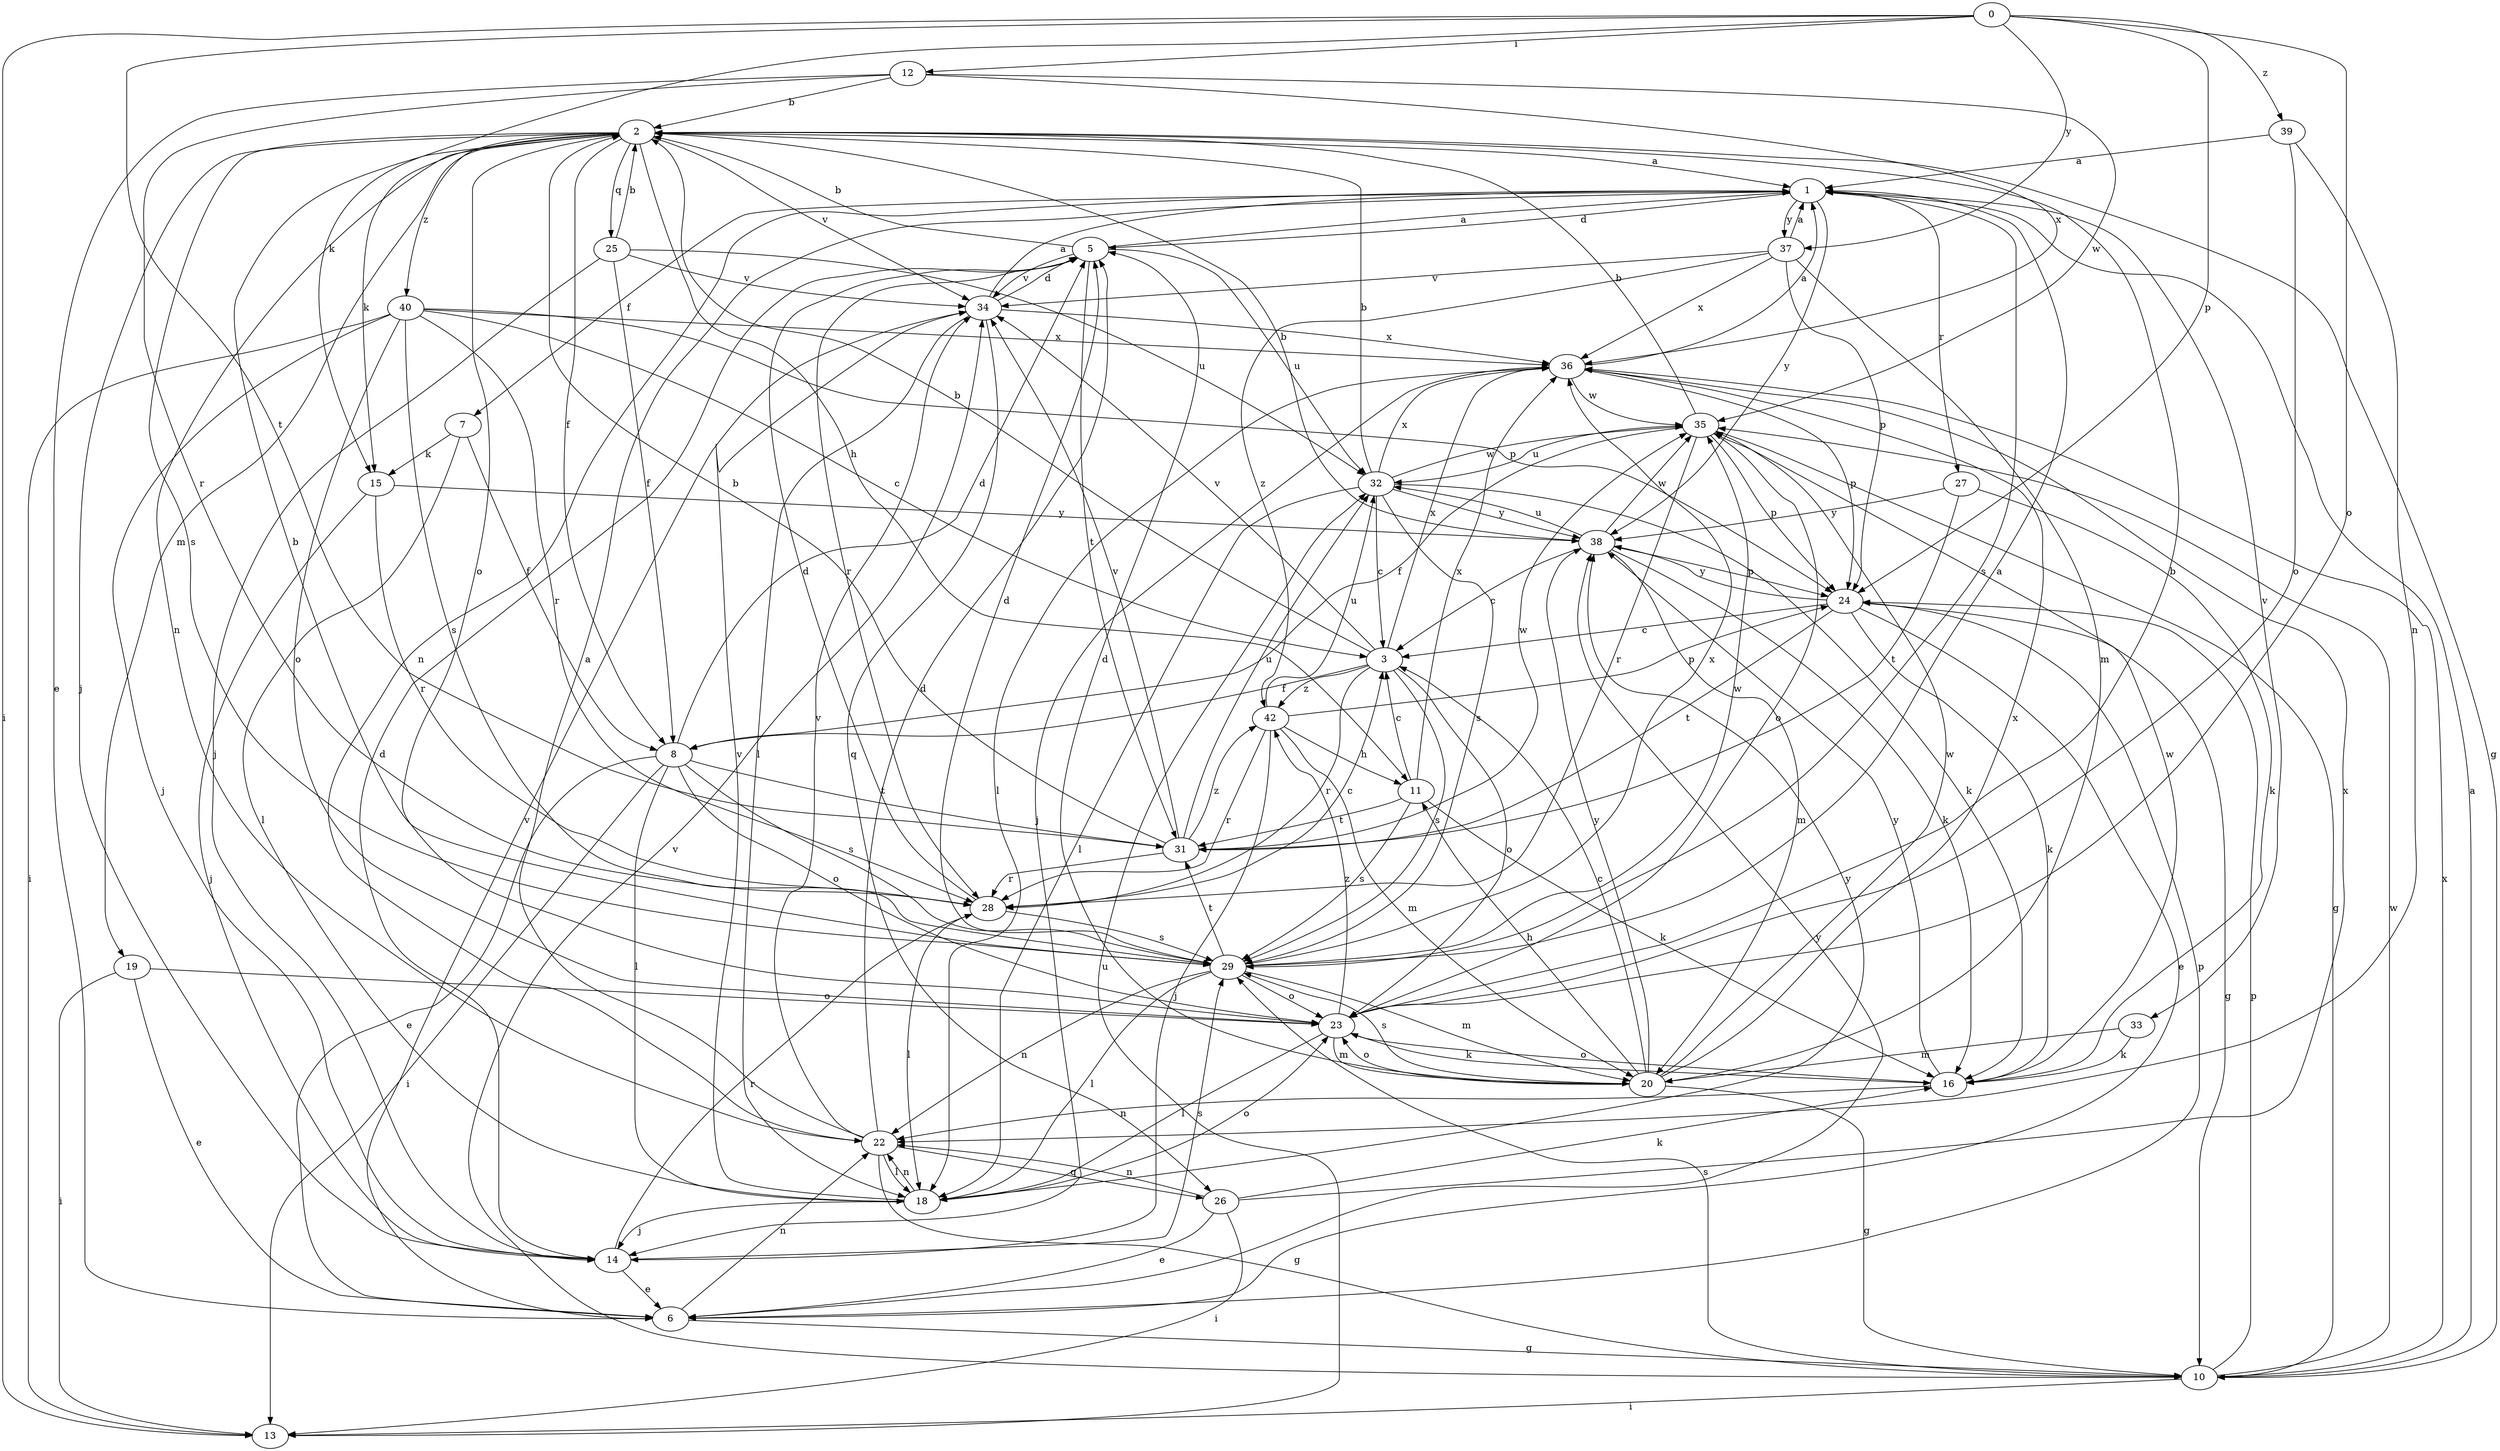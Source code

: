 strict digraph  {
0;
1;
2;
3;
5;
6;
7;
8;
10;
11;
12;
13;
14;
15;
16;
18;
19;
20;
22;
23;
24;
25;
26;
27;
28;
29;
31;
32;
33;
34;
35;
36;
37;
38;
39;
40;
42;
0 -> 12  [label=i];
0 -> 13  [label=i];
0 -> 15  [label=k];
0 -> 23  [label=o];
0 -> 24  [label=p];
0 -> 31  [label=t];
0 -> 37  [label=y];
0 -> 39  [label=z];
1 -> 5  [label=d];
1 -> 7  [label=f];
1 -> 22  [label=n];
1 -> 27  [label=r];
1 -> 29  [label=s];
1 -> 33  [label=v];
1 -> 37  [label=y];
1 -> 38  [label=y];
2 -> 1  [label=a];
2 -> 8  [label=f];
2 -> 10  [label=g];
2 -> 11  [label=h];
2 -> 14  [label=j];
2 -> 15  [label=k];
2 -> 19  [label=m];
2 -> 22  [label=n];
2 -> 23  [label=o];
2 -> 25  [label=q];
2 -> 29  [label=s];
2 -> 34  [label=v];
2 -> 40  [label=z];
3 -> 2  [label=b];
3 -> 8  [label=f];
3 -> 23  [label=o];
3 -> 28  [label=r];
3 -> 29  [label=s];
3 -> 34  [label=v];
3 -> 36  [label=x];
3 -> 42  [label=z];
5 -> 1  [label=a];
5 -> 2  [label=b];
5 -> 28  [label=r];
5 -> 31  [label=t];
5 -> 32  [label=u];
5 -> 34  [label=v];
6 -> 10  [label=g];
6 -> 22  [label=n];
6 -> 24  [label=p];
6 -> 34  [label=v];
6 -> 38  [label=y];
7 -> 8  [label=f];
7 -> 15  [label=k];
7 -> 18  [label=l];
8 -> 5  [label=d];
8 -> 6  [label=e];
8 -> 13  [label=i];
8 -> 18  [label=l];
8 -> 23  [label=o];
8 -> 29  [label=s];
8 -> 31  [label=t];
10 -> 1  [label=a];
10 -> 13  [label=i];
10 -> 24  [label=p];
10 -> 29  [label=s];
10 -> 34  [label=v];
10 -> 35  [label=w];
10 -> 36  [label=x];
11 -> 3  [label=c];
11 -> 16  [label=k];
11 -> 29  [label=s];
11 -> 31  [label=t];
11 -> 36  [label=x];
12 -> 2  [label=b];
12 -> 6  [label=e];
12 -> 28  [label=r];
12 -> 35  [label=w];
12 -> 36  [label=x];
13 -> 32  [label=u];
14 -> 5  [label=d];
14 -> 6  [label=e];
14 -> 28  [label=r];
14 -> 29  [label=s];
15 -> 14  [label=j];
15 -> 28  [label=r];
15 -> 38  [label=y];
16 -> 22  [label=n];
16 -> 23  [label=o];
16 -> 35  [label=w];
16 -> 38  [label=y];
18 -> 14  [label=j];
18 -> 22  [label=n];
18 -> 23  [label=o];
18 -> 34  [label=v];
18 -> 38  [label=y];
19 -> 6  [label=e];
19 -> 13  [label=i];
19 -> 23  [label=o];
20 -> 3  [label=c];
20 -> 5  [label=d];
20 -> 10  [label=g];
20 -> 11  [label=h];
20 -> 23  [label=o];
20 -> 29  [label=s];
20 -> 35  [label=w];
20 -> 36  [label=x];
20 -> 38  [label=y];
22 -> 1  [label=a];
22 -> 5  [label=d];
22 -> 10  [label=g];
22 -> 18  [label=l];
22 -> 26  [label=q];
22 -> 34  [label=v];
23 -> 2  [label=b];
23 -> 16  [label=k];
23 -> 18  [label=l];
23 -> 20  [label=m];
23 -> 42  [label=z];
24 -> 3  [label=c];
24 -> 6  [label=e];
24 -> 10  [label=g];
24 -> 16  [label=k];
24 -> 31  [label=t];
24 -> 38  [label=y];
25 -> 2  [label=b];
25 -> 8  [label=f];
25 -> 14  [label=j];
25 -> 32  [label=u];
25 -> 34  [label=v];
26 -> 6  [label=e];
26 -> 13  [label=i];
26 -> 16  [label=k];
26 -> 22  [label=n];
26 -> 36  [label=x];
27 -> 16  [label=k];
27 -> 31  [label=t];
27 -> 38  [label=y];
28 -> 3  [label=c];
28 -> 5  [label=d];
28 -> 18  [label=l];
28 -> 29  [label=s];
29 -> 1  [label=a];
29 -> 2  [label=b];
29 -> 5  [label=d];
29 -> 18  [label=l];
29 -> 20  [label=m];
29 -> 22  [label=n];
29 -> 23  [label=o];
29 -> 31  [label=t];
29 -> 35  [label=w];
29 -> 36  [label=x];
31 -> 2  [label=b];
31 -> 28  [label=r];
31 -> 32  [label=u];
31 -> 34  [label=v];
31 -> 35  [label=w];
31 -> 42  [label=z];
32 -> 2  [label=b];
32 -> 3  [label=c];
32 -> 16  [label=k];
32 -> 18  [label=l];
32 -> 29  [label=s];
32 -> 35  [label=w];
32 -> 36  [label=x];
32 -> 38  [label=y];
33 -> 16  [label=k];
33 -> 20  [label=m];
34 -> 1  [label=a];
34 -> 5  [label=d];
34 -> 18  [label=l];
34 -> 26  [label=q];
34 -> 36  [label=x];
35 -> 2  [label=b];
35 -> 8  [label=f];
35 -> 10  [label=g];
35 -> 23  [label=o];
35 -> 24  [label=p];
35 -> 28  [label=r];
35 -> 32  [label=u];
36 -> 1  [label=a];
36 -> 14  [label=j];
36 -> 18  [label=l];
36 -> 24  [label=p];
36 -> 35  [label=w];
37 -> 1  [label=a];
37 -> 20  [label=m];
37 -> 24  [label=p];
37 -> 34  [label=v];
37 -> 36  [label=x];
37 -> 42  [label=z];
38 -> 2  [label=b];
38 -> 3  [label=c];
38 -> 16  [label=k];
38 -> 20  [label=m];
38 -> 24  [label=p];
38 -> 32  [label=u];
38 -> 35  [label=w];
39 -> 1  [label=a];
39 -> 22  [label=n];
39 -> 23  [label=o];
40 -> 3  [label=c];
40 -> 13  [label=i];
40 -> 14  [label=j];
40 -> 23  [label=o];
40 -> 24  [label=p];
40 -> 28  [label=r];
40 -> 29  [label=s];
40 -> 36  [label=x];
42 -> 11  [label=h];
42 -> 14  [label=j];
42 -> 20  [label=m];
42 -> 24  [label=p];
42 -> 28  [label=r];
42 -> 32  [label=u];
}
